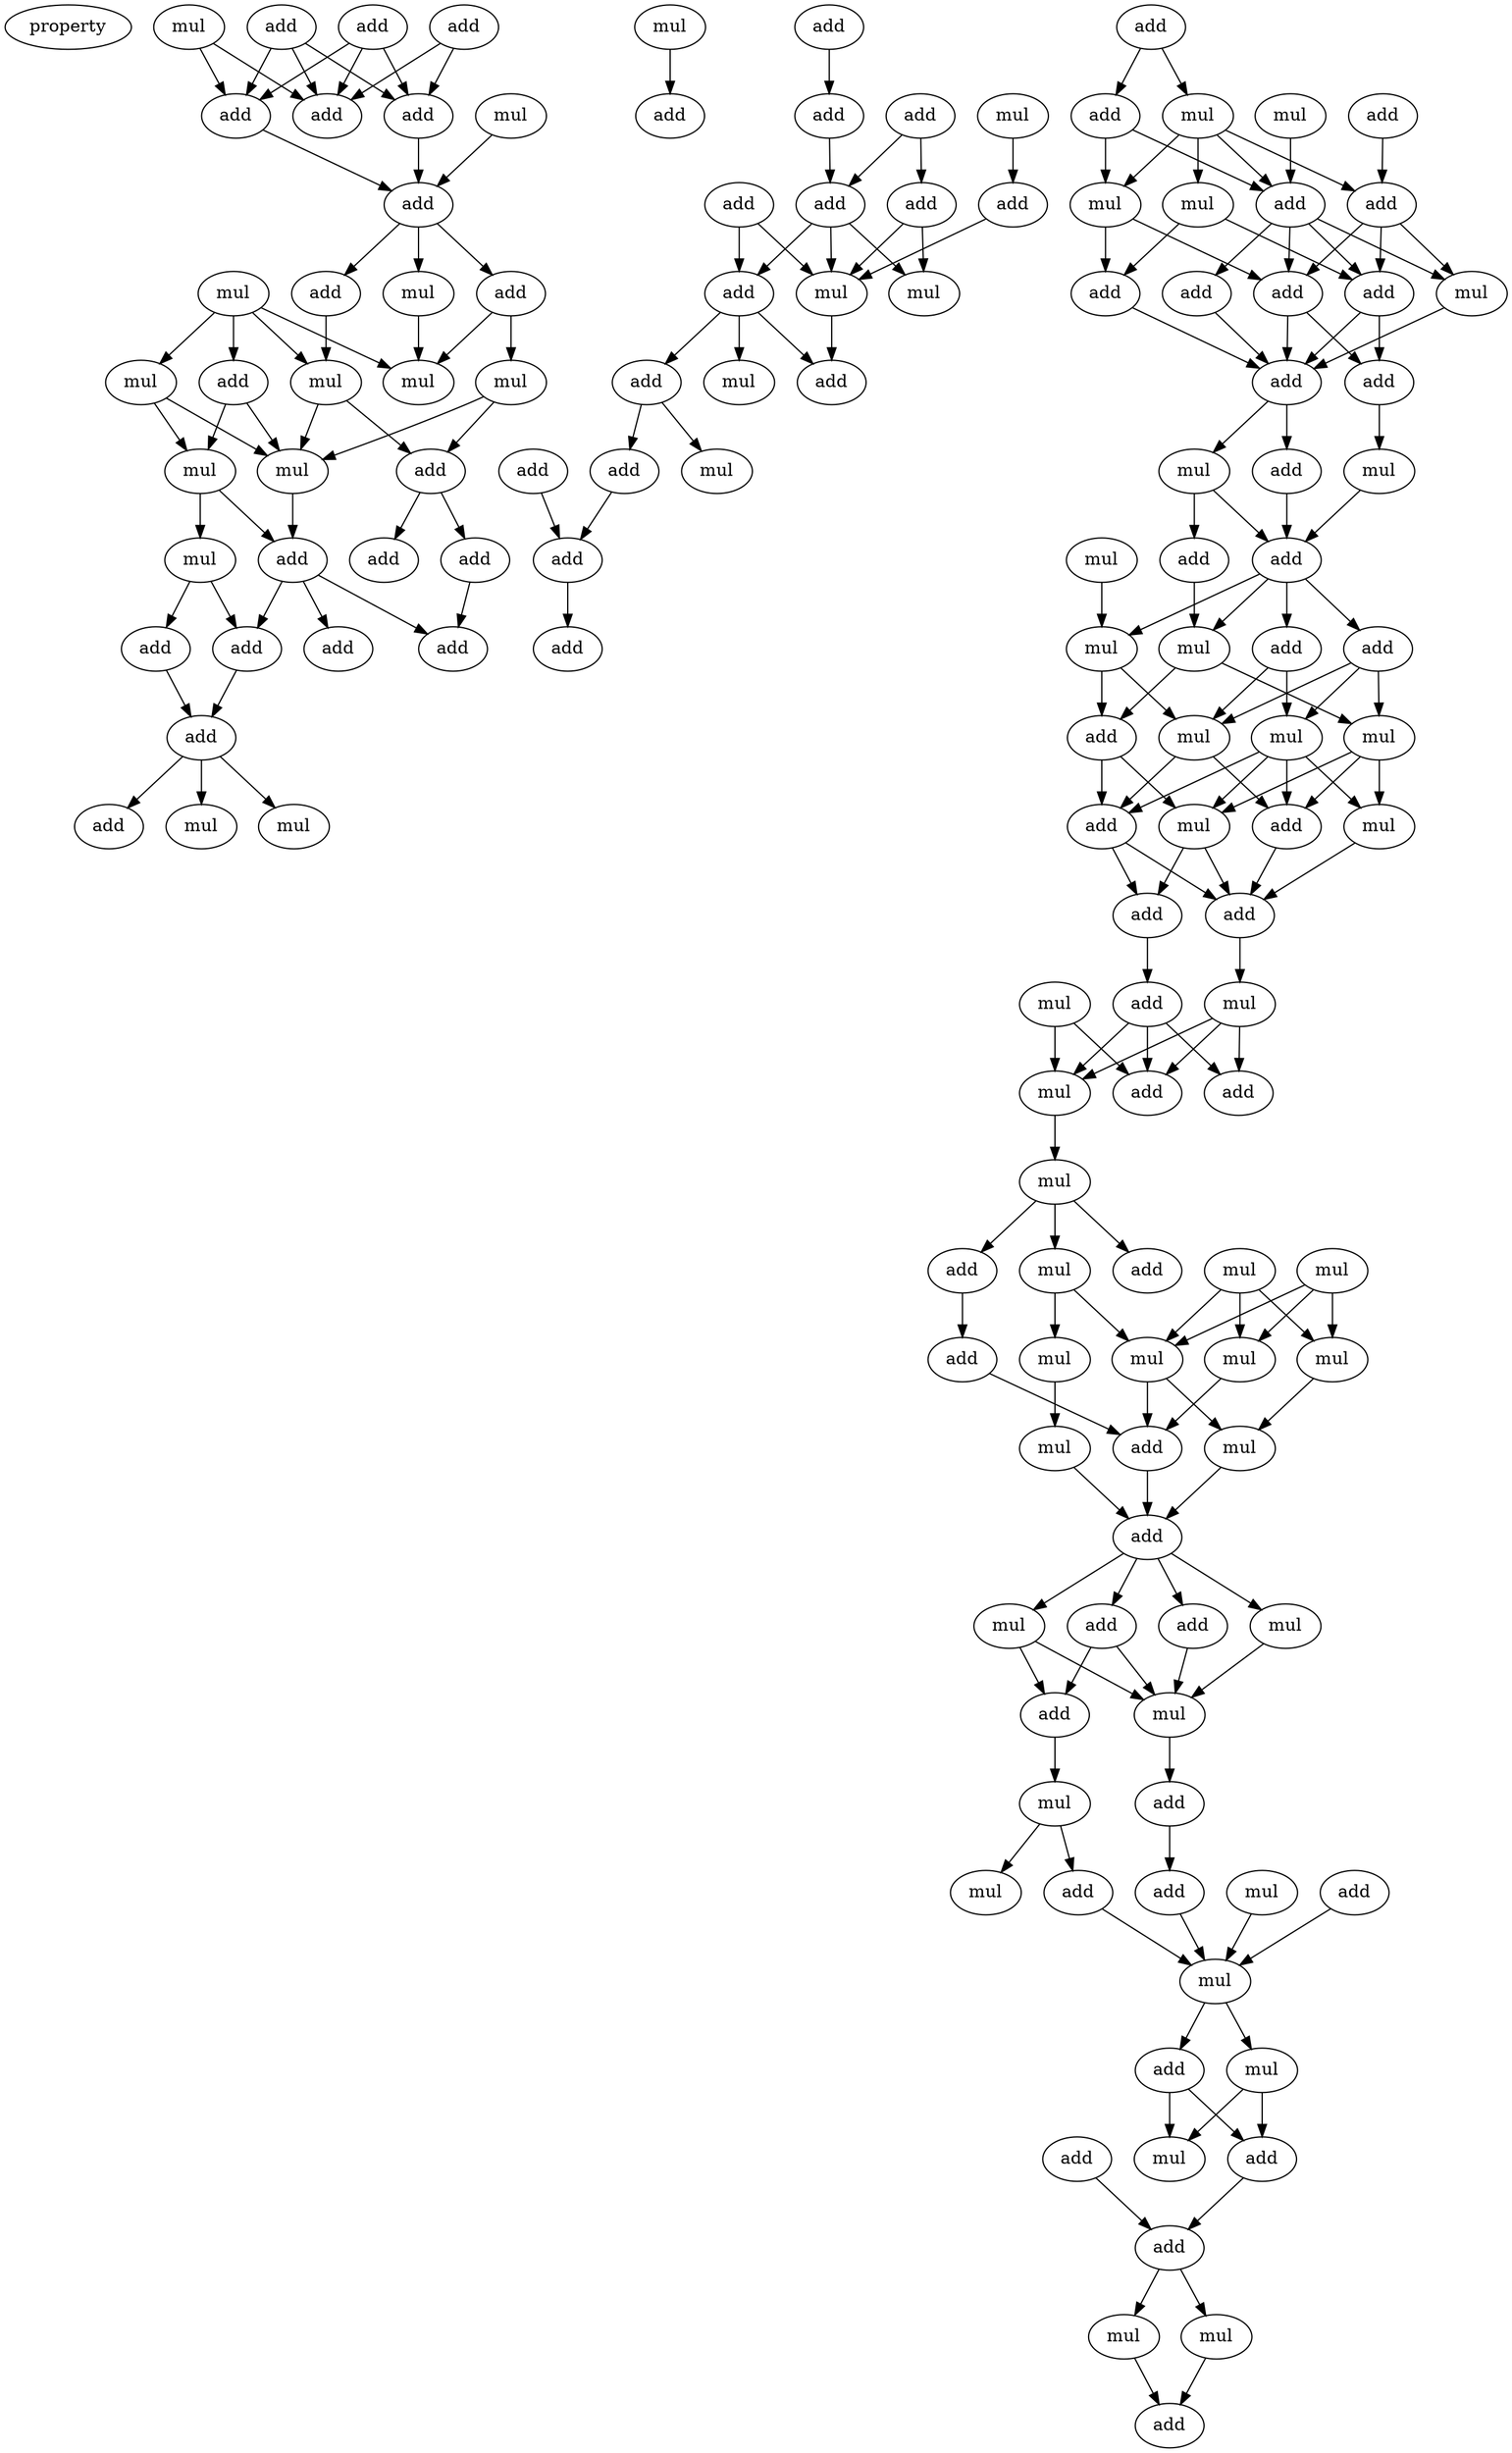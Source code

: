 digraph {
    node [fontcolor=black]
    property [mul=2,lf=2.0]
    0 [ label = add ];
    1 [ label = add ];
    2 [ label = mul ];
    3 [ label = add ];
    4 [ label = add ];
    5 [ label = add ];
    6 [ label = add ];
    7 [ label = mul ];
    8 [ label = add ];
    9 [ label = add ];
    10 [ label = mul ];
    11 [ label = mul ];
    12 [ label = add ];
    13 [ label = mul ];
    14 [ label = mul ];
    15 [ label = add ];
    16 [ label = mul ];
    17 [ label = mul ];
    18 [ label = mul ];
    19 [ label = mul ];
    20 [ label = add ];
    21 [ label = add ];
    22 [ label = add ];
    23 [ label = mul ];
    24 [ label = add ];
    25 [ label = add ];
    26 [ label = add ];
    27 [ label = add ];
    28 [ label = add ];
    29 [ label = add ];
    30 [ label = add ];
    31 [ label = mul ];
    32 [ label = mul ];
    33 [ label = mul ];
    34 [ label = add ];
    35 [ label = add ];
    36 [ label = mul ];
    37 [ label = add ];
    38 [ label = add ];
    39 [ label = add ];
    40 [ label = add ];
    41 [ label = add ];
    42 [ label = add ];
    43 [ label = add ];
    44 [ label = mul ];
    45 [ label = mul ];
    46 [ label = add ];
    47 [ label = mul ];
    48 [ label = add ];
    49 [ label = add ];
    50 [ label = add ];
    51 [ label = mul ];
    52 [ label = add ];
    53 [ label = add ];
    54 [ label = add ];
    55 [ label = mul ];
    56 [ label = add ];
    57 [ label = add ];
    58 [ label = mul ];
    59 [ label = add ];
    60 [ label = mul ];
    61 [ label = add ];
    62 [ label = mul ];
    63 [ label = mul ];
    64 [ label = add ];
    65 [ label = add ];
    66 [ label = add ];
    67 [ label = add ];
    68 [ label = add ];
    69 [ label = add ];
    70 [ label = mul ];
    71 [ label = mul ];
    72 [ label = add ];
    73 [ label = add ];
    74 [ label = add ];
    75 [ label = mul ];
    76 [ label = mul ];
    77 [ label = add ];
    78 [ label = mul ];
    79 [ label = add ];
    80 [ label = add ];
    81 [ label = mul ];
    82 [ label = mul ];
    83 [ label = mul ];
    84 [ label = mul ];
    85 [ label = mul ];
    86 [ label = add ];
    87 [ label = add ];
    88 [ label = add ];
    89 [ label = add ];
    90 [ label = mul ];
    91 [ label = mul ];
    92 [ label = add ];
    93 [ label = add ];
    94 [ label = add ];
    95 [ label = mul ];
    96 [ label = mul ];
    97 [ label = add ];
    98 [ label = mul ];
    99 [ label = add ];
    100 [ label = mul ];
    101 [ label = mul ];
    102 [ label = mul ];
    103 [ label = mul ];
    104 [ label = add ];
    105 [ label = mul ];
    106 [ label = mul ];
    107 [ label = mul ];
    108 [ label = add ];
    109 [ label = mul ];
    110 [ label = add ];
    111 [ label = add ];
    112 [ label = add ];
    113 [ label = mul ];
    114 [ label = mul ];
    115 [ label = add ];
    116 [ label = mul ];
    117 [ label = add ];
    118 [ label = mul ];
    119 [ label = add ];
    120 [ label = mul ];
    121 [ label = add ];
    122 [ label = add ];
    123 [ label = mul ];
    124 [ label = mul ];
    125 [ label = mul ];
    126 [ label = add ];
    127 [ label = add ];
    128 [ label = add ];
    129 [ label = mul ];
    130 [ label = add ];
    131 [ label = mul ];
    132 [ label = mul ];
    133 [ label = add ];
    0 -> 4 [ name = 0 ];
    0 -> 5 [ name = 1 ];
    0 -> 6 [ name = 2 ];
    1 -> 4 [ name = 3 ];
    1 -> 6 [ name = 4 ];
    2 -> 4 [ name = 5 ];
    2 -> 5 [ name = 6 ];
    3 -> 4 [ name = 7 ];
    3 -> 5 [ name = 8 ];
    3 -> 6 [ name = 9 ];
    5 -> 8 [ name = 10 ];
    6 -> 8 [ name = 11 ];
    7 -> 8 [ name = 12 ];
    8 -> 9 [ name = 13 ];
    8 -> 11 [ name = 14 ];
    8 -> 12 [ name = 15 ];
    9 -> 13 [ name = 16 ];
    9 -> 17 [ name = 17 ];
    10 -> 14 [ name = 18 ];
    10 -> 15 [ name = 19 ];
    10 -> 16 [ name = 20 ];
    10 -> 17 [ name = 21 ];
    11 -> 17 [ name = 22 ];
    12 -> 16 [ name = 23 ];
    13 -> 18 [ name = 24 ];
    13 -> 20 [ name = 25 ];
    14 -> 18 [ name = 26 ];
    14 -> 19 [ name = 27 ];
    15 -> 18 [ name = 28 ];
    15 -> 19 [ name = 29 ];
    16 -> 18 [ name = 30 ];
    16 -> 20 [ name = 31 ];
    18 -> 22 [ name = 32 ];
    19 -> 22 [ name = 33 ];
    19 -> 23 [ name = 34 ];
    20 -> 21 [ name = 35 ];
    20 -> 24 [ name = 36 ];
    22 -> 25 [ name = 37 ];
    22 -> 27 [ name = 38 ];
    22 -> 28 [ name = 39 ];
    23 -> 25 [ name = 40 ];
    23 -> 26 [ name = 41 ];
    24 -> 28 [ name = 42 ];
    25 -> 29 [ name = 43 ];
    26 -> 29 [ name = 44 ];
    29 -> 30 [ name = 45 ];
    29 -> 31 [ name = 46 ];
    29 -> 32 [ name = 47 ];
    33 -> 34 [ name = 48 ];
    35 -> 37 [ name = 49 ];
    36 -> 41 [ name = 50 ];
    37 -> 39 [ name = 51 ];
    38 -> 39 [ name = 52 ];
    38 -> 42 [ name = 53 ];
    39 -> 43 [ name = 54 ];
    39 -> 44 [ name = 55 ];
    39 -> 45 [ name = 56 ];
    40 -> 43 [ name = 57 ];
    40 -> 45 [ name = 58 ];
    41 -> 45 [ name = 59 ];
    42 -> 44 [ name = 60 ];
    42 -> 45 [ name = 61 ];
    43 -> 46 [ name = 62 ];
    43 -> 47 [ name = 63 ];
    43 -> 48 [ name = 64 ];
    45 -> 46 [ name = 65 ];
    48 -> 50 [ name = 66 ];
    48 -> 51 [ name = 67 ];
    49 -> 52 [ name = 68 ];
    50 -> 52 [ name = 69 ];
    52 -> 53 [ name = 70 ];
    54 -> 55 [ name = 71 ];
    54 -> 57 [ name = 72 ];
    55 -> 59 [ name = 73 ];
    55 -> 60 [ name = 74 ];
    55 -> 61 [ name = 75 ];
    55 -> 62 [ name = 76 ];
    56 -> 61 [ name = 77 ];
    57 -> 59 [ name = 78 ];
    57 -> 62 [ name = 79 ];
    58 -> 59 [ name = 80 ];
    59 -> 63 [ name = 81 ];
    59 -> 64 [ name = 82 ];
    59 -> 65 [ name = 83 ];
    59 -> 66 [ name = 84 ];
    60 -> 65 [ name = 85 ];
    60 -> 67 [ name = 86 ];
    61 -> 63 [ name = 87 ];
    61 -> 64 [ name = 88 ];
    61 -> 65 [ name = 89 ];
    62 -> 64 [ name = 90 ];
    62 -> 67 [ name = 91 ];
    63 -> 69 [ name = 92 ];
    64 -> 68 [ name = 93 ];
    64 -> 69 [ name = 94 ];
    65 -> 68 [ name = 95 ];
    65 -> 69 [ name = 96 ];
    66 -> 69 [ name = 97 ];
    67 -> 69 [ name = 98 ];
    68 -> 70 [ name = 99 ];
    69 -> 71 [ name = 100 ];
    69 -> 72 [ name = 101 ];
    70 -> 73 [ name = 102 ];
    71 -> 73 [ name = 103 ];
    71 -> 74 [ name = 104 ];
    72 -> 73 [ name = 105 ];
    73 -> 76 [ name = 106 ];
    73 -> 77 [ name = 107 ];
    73 -> 78 [ name = 108 ];
    73 -> 79 [ name = 109 ];
    74 -> 76 [ name = 110 ];
    75 -> 78 [ name = 111 ];
    76 -> 80 [ name = 112 ];
    76 -> 82 [ name = 113 ];
    77 -> 81 [ name = 114 ];
    77 -> 83 [ name = 115 ];
    78 -> 80 [ name = 116 ];
    78 -> 83 [ name = 117 ];
    79 -> 81 [ name = 118 ];
    79 -> 82 [ name = 119 ];
    79 -> 83 [ name = 120 ];
    80 -> 85 [ name = 121 ];
    80 -> 87 [ name = 122 ];
    81 -> 84 [ name = 123 ];
    81 -> 85 [ name = 124 ];
    81 -> 86 [ name = 125 ];
    81 -> 87 [ name = 126 ];
    82 -> 84 [ name = 127 ];
    82 -> 85 [ name = 128 ];
    82 -> 86 [ name = 129 ];
    83 -> 86 [ name = 130 ];
    83 -> 87 [ name = 131 ];
    84 -> 89 [ name = 132 ];
    85 -> 88 [ name = 133 ];
    85 -> 89 [ name = 134 ];
    86 -> 89 [ name = 135 ];
    87 -> 88 [ name = 136 ];
    87 -> 89 [ name = 137 ];
    88 -> 92 [ name = 138 ];
    89 -> 91 [ name = 139 ];
    90 -> 93 [ name = 140 ];
    90 -> 95 [ name = 141 ];
    91 -> 93 [ name = 142 ];
    91 -> 94 [ name = 143 ];
    91 -> 95 [ name = 144 ];
    92 -> 93 [ name = 145 ];
    92 -> 94 [ name = 146 ];
    92 -> 95 [ name = 147 ];
    95 -> 96 [ name = 148 ];
    96 -> 97 [ name = 149 ];
    96 -> 98 [ name = 150 ];
    96 -> 99 [ name = 151 ];
    98 -> 103 [ name = 152 ];
    98 -> 105 [ name = 153 ];
    99 -> 104 [ name = 154 ];
    100 -> 102 [ name = 155 ];
    100 -> 103 [ name = 156 ];
    100 -> 106 [ name = 157 ];
    101 -> 102 [ name = 158 ];
    101 -> 103 [ name = 159 ];
    101 -> 106 [ name = 160 ];
    102 -> 109 [ name = 161 ];
    103 -> 108 [ name = 162 ];
    103 -> 109 [ name = 163 ];
    104 -> 108 [ name = 164 ];
    105 -> 107 [ name = 165 ];
    106 -> 108 [ name = 166 ];
    107 -> 110 [ name = 167 ];
    108 -> 110 [ name = 168 ];
    109 -> 110 [ name = 169 ];
    110 -> 111 [ name = 170 ];
    110 -> 112 [ name = 171 ];
    110 -> 113 [ name = 172 ];
    110 -> 114 [ name = 173 ];
    111 -> 115 [ name = 174 ];
    111 -> 116 [ name = 175 ];
    112 -> 116 [ name = 176 ];
    113 -> 115 [ name = 177 ];
    113 -> 116 [ name = 178 ];
    114 -> 116 [ name = 179 ];
    115 -> 118 [ name = 180 ];
    116 -> 117 [ name = 181 ];
    117 -> 122 [ name = 182 ];
    118 -> 120 [ name = 183 ];
    118 -> 121 [ name = 184 ];
    119 -> 124 [ name = 185 ];
    121 -> 124 [ name = 186 ];
    122 -> 124 [ name = 187 ];
    123 -> 124 [ name = 188 ];
    124 -> 125 [ name = 189 ];
    124 -> 126 [ name = 190 ];
    125 -> 127 [ name = 191 ];
    125 -> 129 [ name = 192 ];
    126 -> 127 [ name = 193 ];
    126 -> 129 [ name = 194 ];
    127 -> 130 [ name = 195 ];
    128 -> 130 [ name = 196 ];
    130 -> 131 [ name = 197 ];
    130 -> 132 [ name = 198 ];
    131 -> 133 [ name = 199 ];
    132 -> 133 [ name = 200 ];
}

